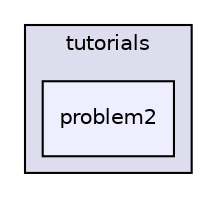 digraph "C:/Users/Ayo/Desktop/jenes 2.0/src/jenes/tutorials/problem2" {
  compound=true
  node [ fontsize="10", fontname="Helvetica"];
  edge [ labelfontsize="10", labelfontname="Helvetica"];
  subgraph clusterdir_98c53756bcb1ac0f94696f1827dc85d3 {
    graph [ bgcolor="#ddddee", pencolor="black", label="tutorials" fontname="Helvetica", fontsize="10", URL="dir_98c53756bcb1ac0f94696f1827dc85d3.html"]
  dir_844461e24a52a39459cc880d922dad92 [shape=box, label="problem2", style="filled", fillcolor="#eeeeff", pencolor="black", URL="dir_844461e24a52a39459cc880d922dad92.html"];
  }
}
